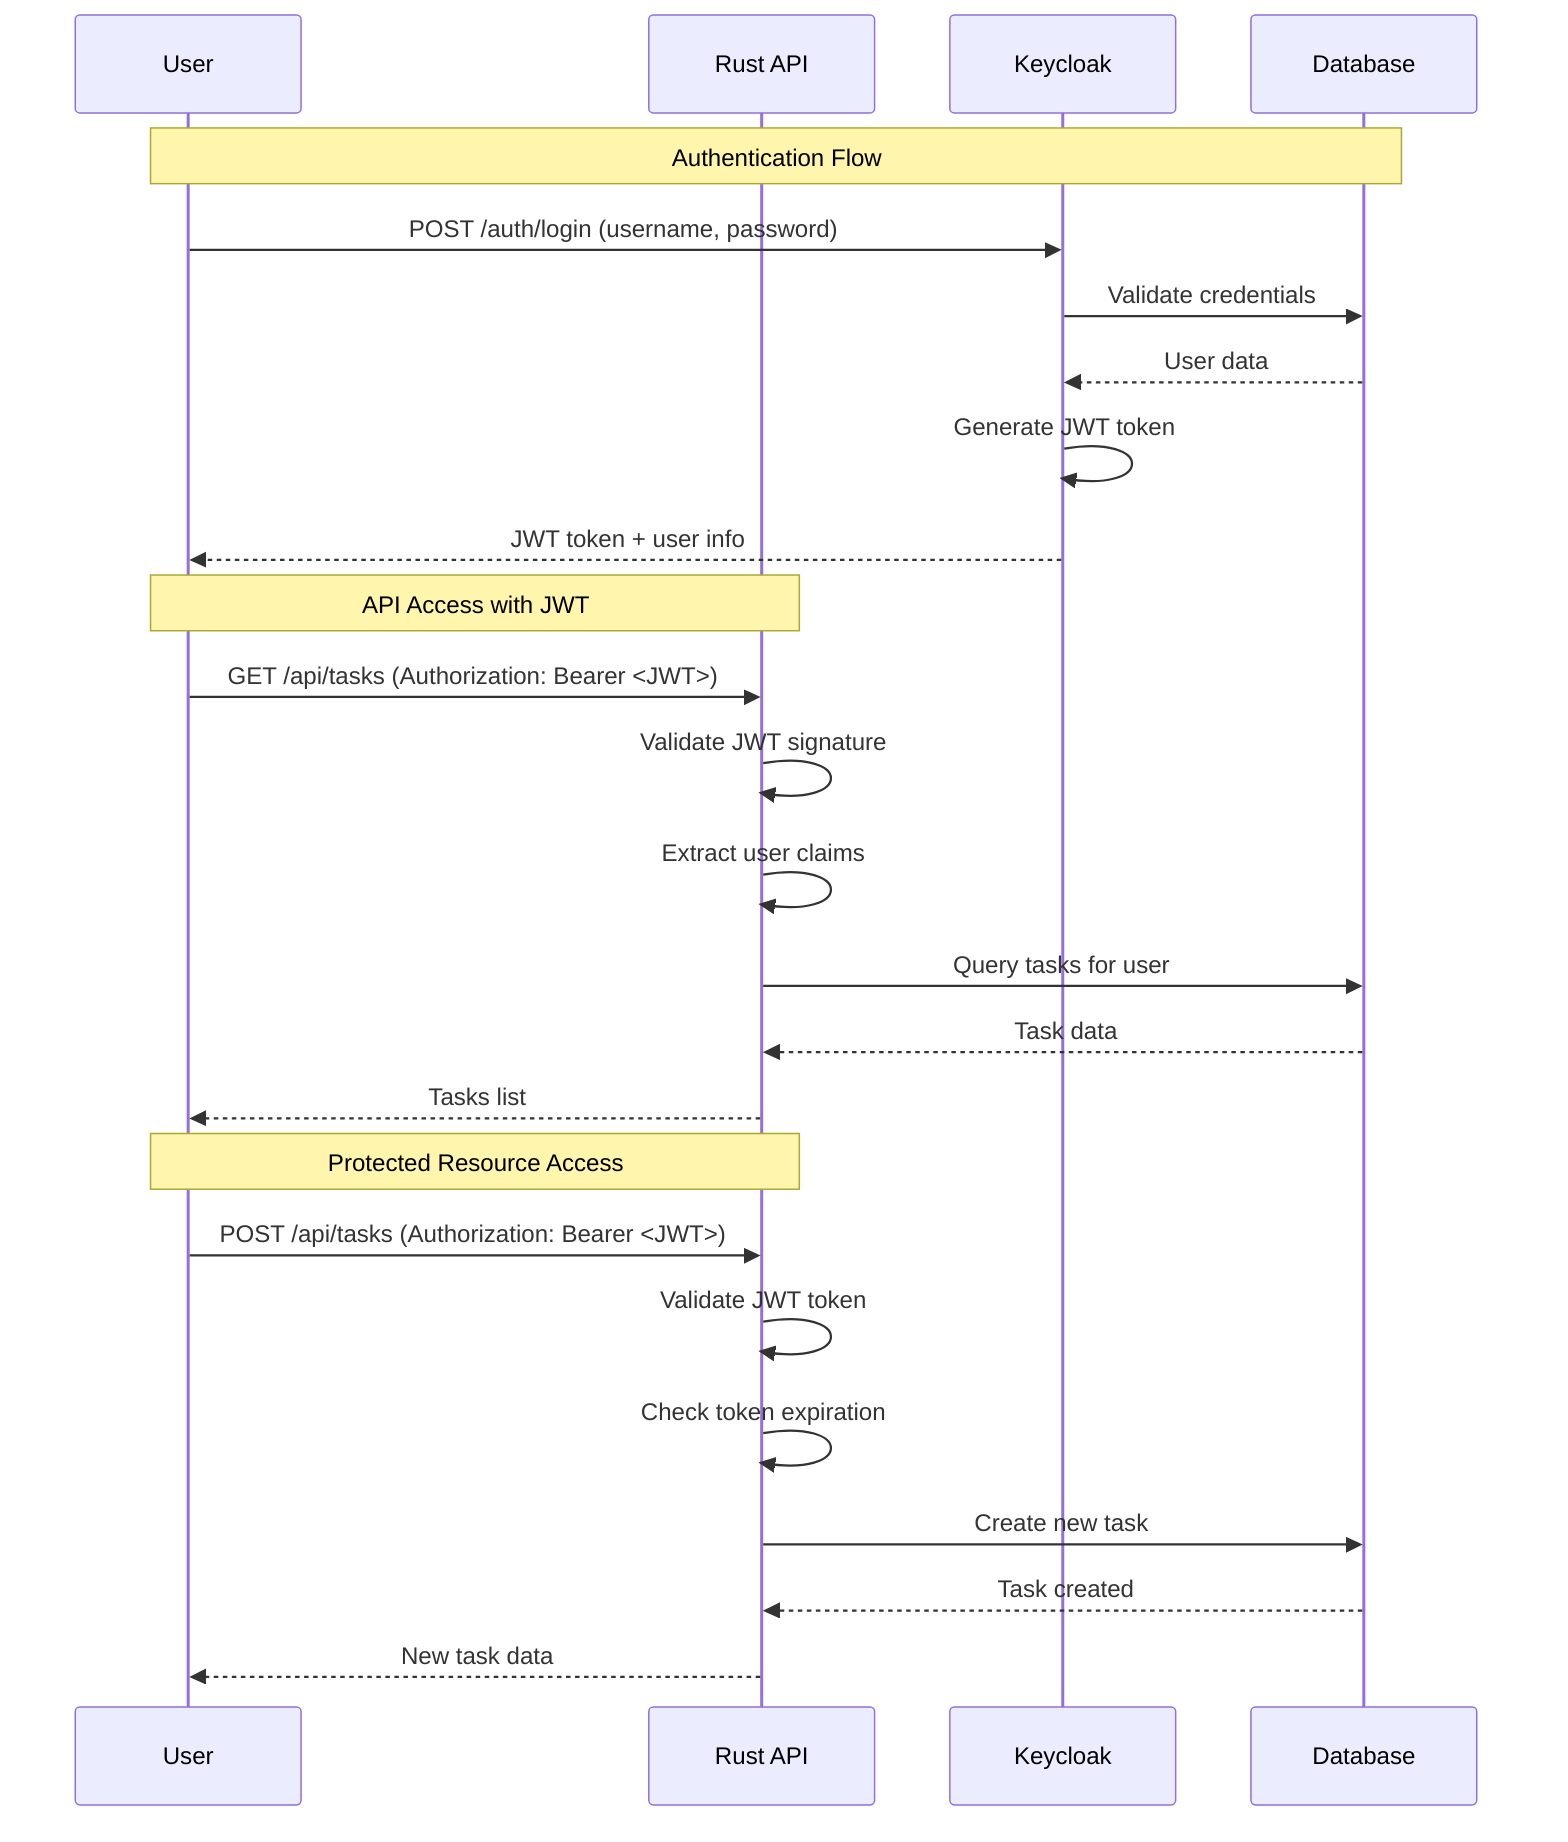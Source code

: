 sequenceDiagram
    participant U as User
    participant A as Rust API
    participant K as Keycloak
    participant D as Database
    
    Note over U,D: Authentication Flow
    
    U->>K: POST /auth/login (username, password)
    K->>D: Validate credentials
    D-->>K: User data
    K->>K: Generate JWT token
    K-->>U: JWT token + user info
    
    Note over U,A: API Access with JWT
    
    U->>A: GET /api/tasks (Authorization: Bearer <JWT>)
    A->>A: Validate JWT signature
    A->>A: Extract user claims
    A->>D: Query tasks for user
    D-->>A: Task data
    A-->>U: Tasks list
    
    Note over U,A: Protected Resource Access
    
    U->>A: POST /api/tasks (Authorization: Bearer <JWT>)
    A->>A: Validate JWT token
    A->>A: Check token expiration
    A->>D: Create new task
    D-->>A: Task created
    A-->>U: New task data